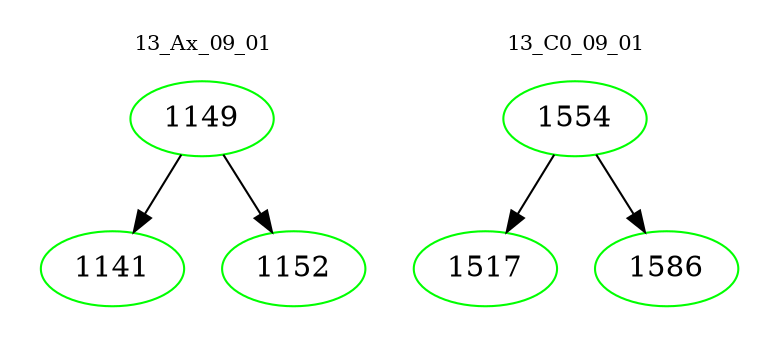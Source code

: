 digraph{
subgraph cluster_0 {
color = white
label = "13_Ax_09_01";
fontsize=10;
T0_1149 [label="1149", color="green"]
T0_1149 -> T0_1141 [color="black"]
T0_1141 [label="1141", color="green"]
T0_1149 -> T0_1152 [color="black"]
T0_1152 [label="1152", color="green"]
}
subgraph cluster_1 {
color = white
label = "13_C0_09_01";
fontsize=10;
T1_1554 [label="1554", color="green"]
T1_1554 -> T1_1517 [color="black"]
T1_1517 [label="1517", color="green"]
T1_1554 -> T1_1586 [color="black"]
T1_1586 [label="1586", color="green"]
}
}
